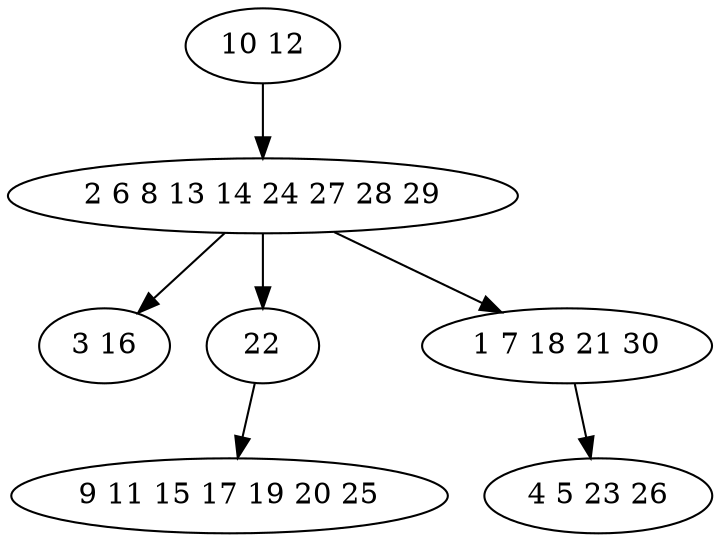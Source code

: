 digraph true_tree {
	"0" -> "1"
	"1" -> "2"
	"1" -> "3"
	"1" -> "4"
	"3" -> "5"
	"4" -> "6"
	"0" [label="10 12"];
	"1" [label="2 6 8 13 14 24 27 28 29"];
	"2" [label="3 16"];
	"3" [label="22"];
	"4" [label="1 7 18 21 30"];
	"5" [label="9 11 15 17 19 20 25"];
	"6" [label="4 5 23 26"];
}
